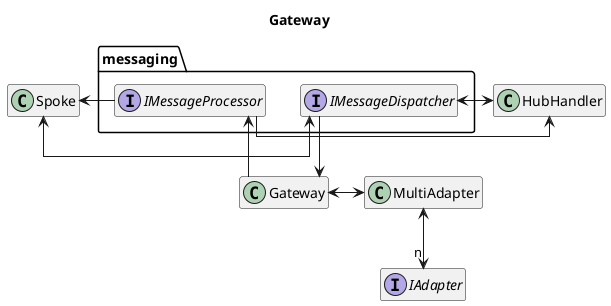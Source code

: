 @startuml gateway
title Gateway
hide empty members

skinparam linetype ortho

package messaging {
    interface IMessageDispatcher
    interface IMessageProcessor
}

class Gateway
class MultiAdapter
class Spoke
class HubHandler

interface IAdapter

Spoke <-> IMessageDispatcher
HubHandler <-> IMessageDispatcher
IMessageProcessor --> HubHandler
IMessageProcessor --> Spoke

IMessageDispatcher --> Gateway

Gateway --> IMessageProcessor
Gateway <-> MultiAdapter
MultiAdapter <-down-> "n" IAdapter


@enduml
